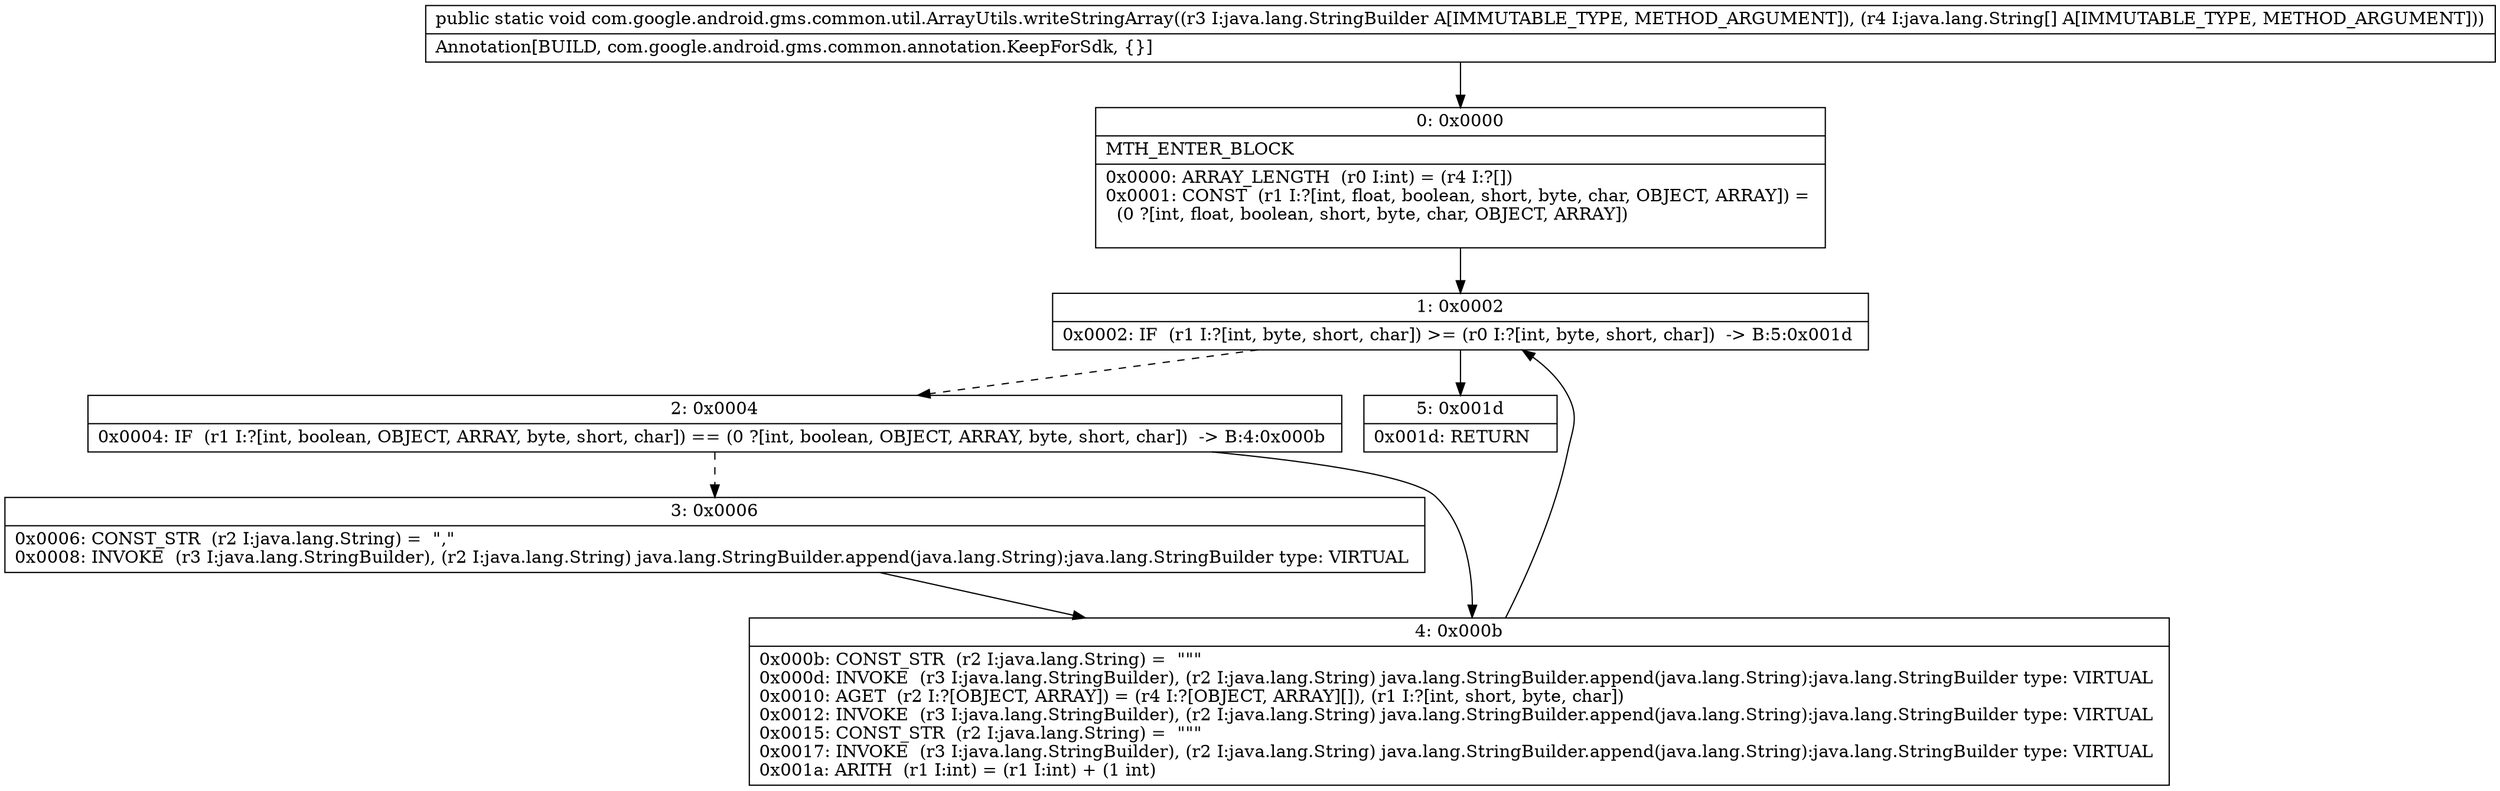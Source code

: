 digraph "CFG forcom.google.android.gms.common.util.ArrayUtils.writeStringArray(Ljava\/lang\/StringBuilder;[Ljava\/lang\/String;)V" {
Node_0 [shape=record,label="{0\:\ 0x0000|MTH_ENTER_BLOCK\l|0x0000: ARRAY_LENGTH  (r0 I:int) = (r4 I:?[]) \l0x0001: CONST  (r1 I:?[int, float, boolean, short, byte, char, OBJECT, ARRAY]) = \l  (0 ?[int, float, boolean, short, byte, char, OBJECT, ARRAY])\l \l}"];
Node_1 [shape=record,label="{1\:\ 0x0002|0x0002: IF  (r1 I:?[int, byte, short, char]) \>= (r0 I:?[int, byte, short, char])  \-\> B:5:0x001d \l}"];
Node_2 [shape=record,label="{2\:\ 0x0004|0x0004: IF  (r1 I:?[int, boolean, OBJECT, ARRAY, byte, short, char]) == (0 ?[int, boolean, OBJECT, ARRAY, byte, short, char])  \-\> B:4:0x000b \l}"];
Node_3 [shape=record,label="{3\:\ 0x0006|0x0006: CONST_STR  (r2 I:java.lang.String) =  \",\" \l0x0008: INVOKE  (r3 I:java.lang.StringBuilder), (r2 I:java.lang.String) java.lang.StringBuilder.append(java.lang.String):java.lang.StringBuilder type: VIRTUAL \l}"];
Node_4 [shape=record,label="{4\:\ 0x000b|0x000b: CONST_STR  (r2 I:java.lang.String) =  \"\"\" \l0x000d: INVOKE  (r3 I:java.lang.StringBuilder), (r2 I:java.lang.String) java.lang.StringBuilder.append(java.lang.String):java.lang.StringBuilder type: VIRTUAL \l0x0010: AGET  (r2 I:?[OBJECT, ARRAY]) = (r4 I:?[OBJECT, ARRAY][]), (r1 I:?[int, short, byte, char]) \l0x0012: INVOKE  (r3 I:java.lang.StringBuilder), (r2 I:java.lang.String) java.lang.StringBuilder.append(java.lang.String):java.lang.StringBuilder type: VIRTUAL \l0x0015: CONST_STR  (r2 I:java.lang.String) =  \"\"\" \l0x0017: INVOKE  (r3 I:java.lang.StringBuilder), (r2 I:java.lang.String) java.lang.StringBuilder.append(java.lang.String):java.lang.StringBuilder type: VIRTUAL \l0x001a: ARITH  (r1 I:int) = (r1 I:int) + (1 int) \l}"];
Node_5 [shape=record,label="{5\:\ 0x001d|0x001d: RETURN   \l}"];
MethodNode[shape=record,label="{public static void com.google.android.gms.common.util.ArrayUtils.writeStringArray((r3 I:java.lang.StringBuilder A[IMMUTABLE_TYPE, METHOD_ARGUMENT]), (r4 I:java.lang.String[] A[IMMUTABLE_TYPE, METHOD_ARGUMENT]))  | Annotation[BUILD, com.google.android.gms.common.annotation.KeepForSdk, \{\}]\l}"];
MethodNode -> Node_0;
Node_0 -> Node_1;
Node_1 -> Node_2[style=dashed];
Node_1 -> Node_5;
Node_2 -> Node_3[style=dashed];
Node_2 -> Node_4;
Node_3 -> Node_4;
Node_4 -> Node_1;
}

